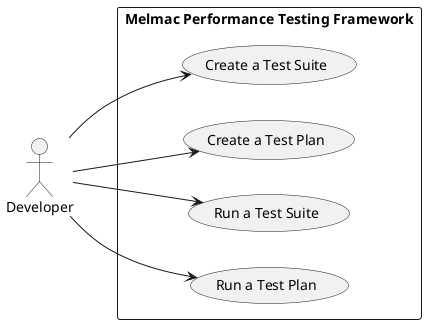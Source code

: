 @startuml use-case-diagram
left to right direction

actor "Developer" as Dev

rectangle "Melmac Performance Testing Framework" {
    usecase "Create a Test Suite" as UC1
    usecase "Create a Test Plan" as UC2
    usecase "Run a Test Suite" as UC3
    usecase "Run a Test Plan" as UC4
}

Dev --> UC1
Dev --> UC2
Dev --> UC3
Dev --> UC4

@enduml
